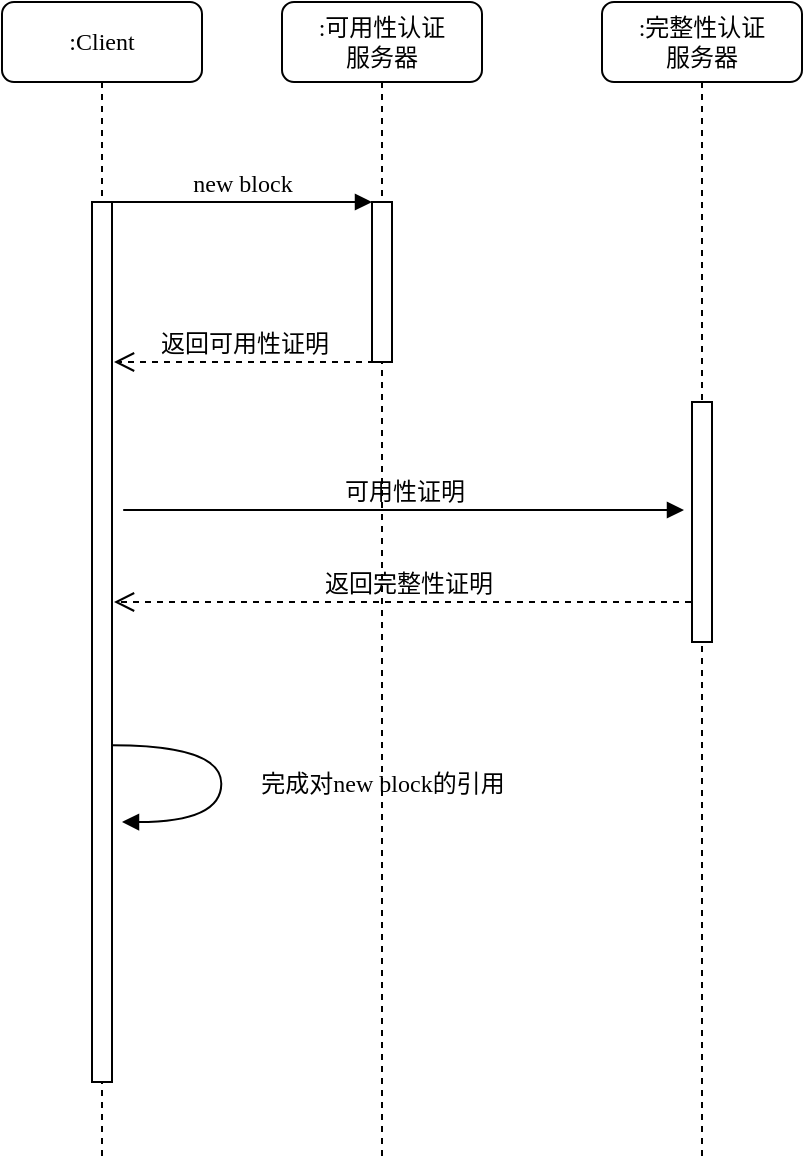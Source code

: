 <mxfile version="15.8.2" type="github"><diagram name="Page-1" id="13e1069c-82ec-6db2-03f1-153e76fe0fe0"><mxGraphModel dx="1550" dy="779" grid="1" gridSize="10" guides="1" tooltips="1" connect="1" arrows="1" fold="1" page="1" pageScale="1" pageWidth="1100" pageHeight="850" background="none" math="0" shadow="0"><root><mxCell id="0"/><mxCell id="1" parent="0"/><mxCell id="7baba1c4bc27f4b0-2" value=":可用性认证&lt;br&gt;服务器" style="shape=umlLifeline;perimeter=lifelinePerimeter;whiteSpace=wrap;html=1;container=1;collapsible=0;recursiveResize=0;outlineConnect=0;rounded=1;shadow=0;comic=0;labelBackgroundColor=none;strokeWidth=1;fontFamily=Verdana;fontSize=12;align=center;" parent="1" vertex="1"><mxGeometry x="240" y="80" width="100" height="580" as="geometry"/></mxCell><mxCell id="7baba1c4bc27f4b0-10" value="" style="html=1;points=[];perimeter=orthogonalPerimeter;rounded=0;shadow=0;comic=0;labelBackgroundColor=none;strokeWidth=1;fontFamily=Verdana;fontSize=12;align=center;" parent="7baba1c4bc27f4b0-2" vertex="1"><mxGeometry x="45" y="100" width="10" height="80" as="geometry"/></mxCell><mxCell id="OAq5ZS0S0_L9kYYhOeBZ-2" value="返回完整性证明" style="html=1;verticalAlign=bottom;endArrow=open;dashed=1;endSize=8;labelBackgroundColor=none;fontFamily=Verdana;fontSize=12;edgeStyle=elbowEdgeStyle;elbow=vertical;" parent="7baba1c4bc27f4b0-2" edge="1"><mxGeometry relative="1" as="geometry"><mxPoint x="-84" y="300" as="targetPoint"/><Array as="points"><mxPoint x="-9" y="300"/><mxPoint x="21" y="300"/></Array><mxPoint x="210.5" y="300" as="sourcePoint"/></mxGeometry></mxCell><mxCell id="7baba1c4bc27f4b0-3" value=":完整性认证&lt;br&gt;服务器" style="shape=umlLifeline;perimeter=lifelinePerimeter;whiteSpace=wrap;html=1;container=1;collapsible=0;recursiveResize=0;outlineConnect=0;rounded=1;shadow=0;comic=0;labelBackgroundColor=none;strokeWidth=1;fontFamily=Verdana;fontSize=12;align=center;" parent="1" vertex="1"><mxGeometry x="400" y="80" width="100" height="580" as="geometry"/></mxCell><mxCell id="7baba1c4bc27f4b0-13" value="" style="html=1;points=[];perimeter=orthogonalPerimeter;rounded=0;shadow=0;comic=0;labelBackgroundColor=none;strokeWidth=1;fontFamily=Verdana;fontSize=12;align=center;" parent="7baba1c4bc27f4b0-3" vertex="1"><mxGeometry x="45" y="200" width="10" height="120" as="geometry"/></mxCell><mxCell id="7baba1c4bc27f4b0-8" value=":Client" style="shape=umlLifeline;perimeter=lifelinePerimeter;whiteSpace=wrap;html=1;container=1;collapsible=0;recursiveResize=0;outlineConnect=0;rounded=1;shadow=0;comic=0;labelBackgroundColor=none;strokeWidth=1;fontFamily=Verdana;fontSize=12;align=center;" parent="1" vertex="1"><mxGeometry x="100" y="80" width="100" height="580" as="geometry"/></mxCell><mxCell id="7baba1c4bc27f4b0-9" value="" style="html=1;points=[];perimeter=orthogonalPerimeter;rounded=0;shadow=0;comic=0;labelBackgroundColor=none;strokeWidth=1;fontFamily=Verdana;fontSize=12;align=center;" parent="7baba1c4bc27f4b0-8" vertex="1"><mxGeometry x="45" y="100" width="10" height="440" as="geometry"/></mxCell><mxCell id="7baba1c4bc27f4b0-39" value="完成对new block的引用" style="html=1;verticalAlign=bottom;endArrow=block;labelBackgroundColor=none;fontFamily=Verdana;fontSize=12;elbow=vertical;edgeStyle=orthogonalEdgeStyle;curved=1;entryX=1;entryY=0.286;entryPerimeter=0;exitX=1.038;exitY=0.345;exitPerimeter=0;" parent="7baba1c4bc27f4b0-8" edge="1"><mxGeometry x="0.163" y="80" relative="1" as="geometry"><mxPoint x="55.003" y="371.67" as="sourcePoint"/><mxPoint x="60.003" y="410.003" as="targetPoint"/><Array as="points"><mxPoint x="109.67" y="371.67"/><mxPoint x="109.67" y="409.67"/></Array><mxPoint as="offset"/></mxGeometry></mxCell><mxCell id="7baba1c4bc27f4b0-23" value="可用性证明" style="html=1;verticalAlign=bottom;endArrow=block;labelBackgroundColor=none;fontFamily=Verdana;fontSize=12;exitX=1.46;exitY=0.35;exitDx=0;exitDy=0;exitPerimeter=0;" parent="1" edge="1"><mxGeometry relative="1" as="geometry"><mxPoint x="160.6" y="334" as="sourcePoint"/><mxPoint x="441" y="334" as="targetPoint"/><Array as="points"/></mxGeometry></mxCell><mxCell id="7baba1c4bc27f4b0-11" value="new block" style="html=1;verticalAlign=bottom;endArrow=block;entryX=0;entryY=0;labelBackgroundColor=none;fontFamily=Verdana;fontSize=12;edgeStyle=elbowEdgeStyle;elbow=vertical;" parent="1" source="7baba1c4bc27f4b0-9" target="7baba1c4bc27f4b0-10" edge="1"><mxGeometry relative="1" as="geometry"><mxPoint x="220" y="190" as="sourcePoint"/></mxGeometry></mxCell><mxCell id="OAq5ZS0S0_L9kYYhOeBZ-1" value="返回可用性证明" style="html=1;verticalAlign=bottom;endArrow=open;dashed=1;endSize=8;labelBackgroundColor=none;fontFamily=Verdana;fontSize=12;edgeStyle=elbowEdgeStyle;elbow=vertical;" parent="1" edge="1"><mxGeometry relative="1" as="geometry"><mxPoint x="156" y="260" as="targetPoint"/><Array as="points"><mxPoint x="231" y="260"/><mxPoint x="261" y="260"/></Array><mxPoint x="286" y="260" as="sourcePoint"/></mxGeometry></mxCell></root></mxGraphModel></diagram></mxfile>